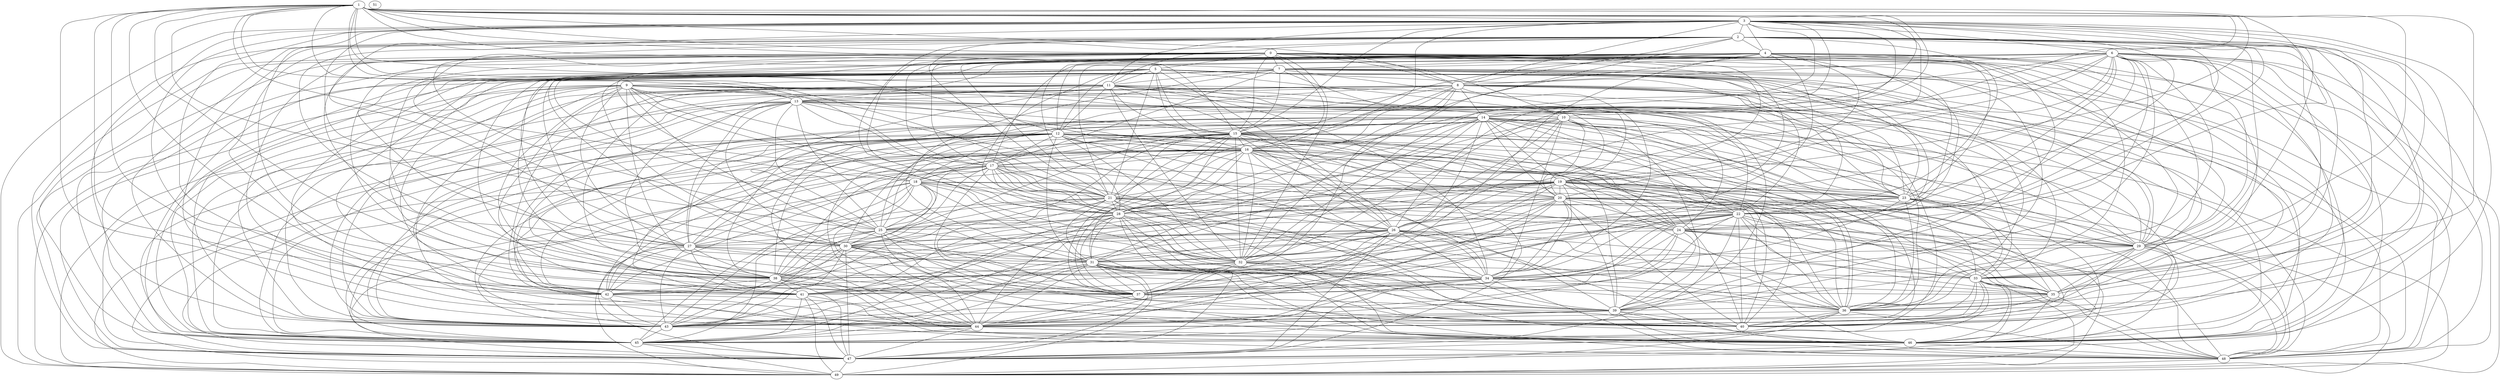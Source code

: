 strict graph {
  1 -- 0
  1 -- 3
  1 -- 7
  1 -- 8
  1 -- 11
  1 -- 12
  1 -- 13
  1 -- 14
  1 -- 15
  1 -- 17
  1 -- 18
  1 -- 19
  1 -- 21
  1 -- 22
  1 -- 26
  1 -- 29
  1 -- 31
  1 -- 32
  1 -- 33
  1 -- 37
  1 -- 38
  1 -- 41
  1 -- 42
  1 -- 44
  0 -- 5
  0 -- 7
  0 -- 8
  0 -- 10
  0 -- 15
  0 -- 16
  0 -- 17
  0 -- 18
  0 -- 19
  0 -- 20
  0 -- 24
  0 -- 27
  0 -- 28
  0 -- 29
  0 -- 30
  0 -- 32
  0 -- 33
  0 -- 37
  0 -- 39
  0 -- 44
  0 -- 45
  0 -- 46
  0 -- 47
  0 -- 48
  0 -- 49
  3 -- 2
  3 -- 4
  3 -- 6
  3 -- 8
  3 -- 10
  3 -- 11
  3 -- 14
  3 -- 15
  3 -- 16
  3 -- 22
  3 -- 23
  3 -- 25
  3 -- 26
  3 -- 29
  3 -- 30
  3 -- 32
  3 -- 33
  3 -- 35
  3 -- 36
  3 -- 38
  3 -- 41
  3 -- 42
  3 -- 43
  3 -- 46
  3 -- 49
  2 -- 4
  2 -- 8
  2 -- 11
  2 -- 21
  2 -- 22
  2 -- 25
  2 -- 28
  2 -- 29
  2 -- 32
  2 -- 33
  2 -- 34
  2 -- 36
  2 -- 37
  2 -- 39
  2 -- 40
  2 -- 41
  2 -- 43
  2 -- 44
  2 -- 47
  2 -- 48
  4 -- 7
  4 -- 12
  4 -- 15
  4 -- 16
  4 -- 17
  4 -- 19
  4 -- 21
  4 -- 22
  4 -- 23
  4 -- 27
  4 -- 28
  4 -- 29
  4 -- 33
  4 -- 34
  4 -- 37
  4 -- 38
  4 -- 39
  4 -- 44
  4 -- 45
  4 -- 46
  5 -- 11
  5 -- 12
  5 -- 15
  5 -- 16
  5 -- 20
  5 -- 21
  5 -- 22
  5 -- 23
  5 -- 26
  5 -- 28
  5 -- 35
  5 -- 36
  5 -- 38
  5 -- 39
  5 -- 42
  5 -- 43
  5 -- 44
  5 -- 45
  5 -- 47
  5 -- 48
  6 -- 7
  6 -- 8
  6 -- 13
  6 -- 14
  6 -- 17
  6 -- 19
  6 -- 20
  6 -- 21
  6 -- 22
  6 -- 24
  6 -- 26
  6 -- 27
  6 -- 28
  6 -- 29
  6 -- 30
  6 -- 34
  6 -- 36
  6 -- 37
  6 -- 38
  6 -- 39
  6 -- 44
  6 -- 45
  6 -- 46
  6 -- 47
  6 -- 48
  6 -- 49
  7 -- 9
  7 -- 10
  7 -- 11
  7 -- 15
  7 -- 17
  7 -- 19
  7 -- 22
  7 -- 23
  7 -- 24
  7 -- 25
  7 -- 27
  7 -- 29
  7 -- 30
  7 -- 31
  7 -- 35
  7 -- 37
  7 -- 45
  7 -- 46
  7 -- 48
  7 -- 49
  8 -- 13
  8 -- 14
  8 -- 15
  8 -- 16
  8 -- 18
  8 -- 21
  8 -- 23
  8 -- 25
  8 -- 29
  8 -- 34
  8 -- 36
  8 -- 37
  8 -- 38
  8 -- 43
  8 -- 45
  8 -- 46
  8 -- 47
  8 -- 48
  9 -- 13
  9 -- 16
  9 -- 21
  9 -- 23
  9 -- 24
  9 -- 27
  9 -- 28
  9 -- 29
  9 -- 31
  9 -- 32
  9 -- 33
  9 -- 37
  9 -- 38
  9 -- 41
  9 -- 42
  9 -- 43
  9 -- 45
  9 -- 46
  9 -- 47
  9 -- 49
  10 -- 12
  10 -- 18
  10 -- 20
  10 -- 23
  10 -- 26
  10 -- 28
  10 -- 29
  10 -- 31
  10 -- 32
  10 -- 33
  10 -- 34
  10 -- 36
  10 -- 38
  10 -- 39
  10 -- 40
  10 -- 43
  11 -- 12
  11 -- 13
  11 -- 15
  11 -- 23
  11 -- 25
  11 -- 26
  11 -- 29
  11 -- 32
  11 -- 34
  11 -- 36
  11 -- 38
  11 -- 39
  11 -- 41
  11 -- 42
  11 -- 43
  11 -- 45
  11 -- 48
  12 -- 16
  12 -- 17
  12 -- 20
  12 -- 22
  12 -- 27
  12 -- 30
  12 -- 31
  12 -- 32
  12 -- 33
  12 -- 34
  12 -- 36
  12 -- 38
  12 -- 39
  12 -- 40
  12 -- 41
  12 -- 42
  12 -- 43
  12 -- 44
  12 -- 45
  12 -- 46
  12 -- 47
  12 -- 48
  12 -- 49
  13 -- 14
  13 -- 15
  13 -- 16
  13 -- 21
  13 -- 22
  13 -- 25
  13 -- 26
  13 -- 27
  13 -- 29
  13 -- 30
  13 -- 31
  13 -- 42
  13 -- 43
  13 -- 44
  13 -- 45
  13 -- 47
  14 -- 15
  14 -- 16
  14 -- 19
  14 -- 20
  14 -- 22
  14 -- 23
  14 -- 24
  14 -- 27
  14 -- 28
  14 -- 29
  14 -- 30
  14 -- 31
  14 -- 32
  14 -- 36
  14 -- 37
  14 -- 40
  14 -- 41
  14 -- 42
  14 -- 44
  14 -- 49
  15 -- 16
  15 -- 17
  15 -- 20
  15 -- 21
  15 -- 23
  15 -- 25
  15 -- 26
  15 -- 28
  15 -- 30
  15 -- 31
  15 -- 32
  15 -- 33
  15 -- 36
  15 -- 37
  15 -- 39
  15 -- 40
  15 -- 42
  15 -- 43
  15 -- 44
  15 -- 47
  16 -- 17
  16 -- 18
  16 -- 19
  16 -- 20
  16 -- 21
  16 -- 22
  16 -- 23
  16 -- 24
  16 -- 26
  16 -- 27
  16 -- 28
  16 -- 32
  16 -- 34
  16 -- 36
  16 -- 37
  16 -- 38
  16 -- 40
  16 -- 42
  16 -- 43
  16 -- 45
  17 -- 18
  17 -- 19
  17 -- 21
  17 -- 24
  17 -- 25
  17 -- 26
  17 -- 27
  17 -- 28
  17 -- 32
  17 -- 34
  17 -- 37
  17 -- 38
  17 -- 39
  17 -- 42
  17 -- 47
  17 -- 49
  18 -- 21
  18 -- 23
  18 -- 25
  18 -- 29
  18 -- 30
  18 -- 32
  18 -- 34
  18 -- 36
  18 -- 38
  18 -- 43
  18 -- 44
  18 -- 45
  18 -- 47
  19 -- 20
  19 -- 21
  19 -- 23
  19 -- 24
  19 -- 25
  19 -- 26
  19 -- 28
  19 -- 29
  19 -- 31
  19 -- 33
  19 -- 34
  19 -- 35
  19 -- 36
  19 -- 38
  19 -- 40
  19 -- 41
  19 -- 43
  19 -- 44
  19 -- 48
  20 -- 22
  20 -- 24
  20 -- 25
  20 -- 29
  20 -- 30
  20 -- 31
  20 -- 34
  20 -- 35
  20 -- 37
  20 -- 39
  20 -- 40
  20 -- 41
  20 -- 44
  20 -- 49
  21 -- 24
  21 -- 25
  21 -- 27
  21 -- 28
  21 -- 29
  21 -- 31
  21 -- 32
  21 -- 35
  21 -- 37
  21 -- 40
  21 -- 42
  21 -- 45
  21 -- 46
  22 -- 24
  22 -- 25
  22 -- 31
  22 -- 32
  22 -- 33
  22 -- 34
  22 -- 35
  22 -- 36
  22 -- 37
  22 -- 38
  22 -- 40
  22 -- 41
  22 -- 43
  22 -- 46
  22 -- 47
  23 -- 28
  23 -- 34
  23 -- 35
  23 -- 36
  23 -- 38
  23 -- 41
  23 -- 46
  23 -- 48
  23 -- 49
  24 -- 29
  24 -- 30
  24 -- 33
  24 -- 35
  24 -- 37
  24 -- 39
  24 -- 41
  24 -- 44
  24 -- 48
  25 -- 27
  25 -- 30
  25 -- 34
  25 -- 40
  25 -- 43
  25 -- 44
  25 -- 45
  25 -- 46
  26 -- 27
  26 -- 31
  26 -- 33
  26 -- 34
  26 -- 35
  26 -- 36
  26 -- 37
  26 -- 38
  26 -- 39
  26 -- 43
  26 -- 44
  26 -- 45
  26 -- 47
  26 -- 48
  27 -- 31
  27 -- 34
  27 -- 35
  27 -- 41
  27 -- 42
  27 -- 43
  27 -- 46
  27 -- 49
  28 -- 31
  28 -- 32
  28 -- 37
  28 -- 38
  28 -- 39
  28 -- 40
  28 -- 41
  28 -- 43
  28 -- 45
  28 -- 46
  28 -- 47
  29 -- 32
  29 -- 33
  29 -- 35
  29 -- 36
  29 -- 40
  29 -- 44
  29 -- 46
  29 -- 48
  30 -- 31
  30 -- 37
  30 -- 38
  30 -- 39
  30 -- 40
  30 -- 42
  30 -- 43
  30 -- 46
  30 -- 47
  31 -- 34
  31 -- 36
  31 -- 37
  31 -- 39
  31 -- 40
  31 -- 43
  31 -- 44
  31 -- 45
  31 -- 46
  31 -- 47
  31 -- 48
  31 -- 49
  32 -- 33
  32 -- 37
  32 -- 38
  32 -- 39
  32 -- 42
  32 -- 44
  32 -- 46
  33 -- 35
  33 -- 40
  33 -- 43
  33 -- 44
  33 -- 45
  33 -- 46
  33 -- 47
  33 -- 48
  33 -- 49
  34 -- 35
  34 -- 36
  34 -- 37
  34 -- 43
  34 -- 44
  34 -- 45
  34 -- 47
  34 -- 48
  35 -- 36
  35 -- 43
  35 -- 46
  35 -- 48
  36 -- 40
  36 -- 43
  36 -- 45
  36 -- 48
  36 -- 49
  37 -- 39
  37 -- 44
  38 -- 40
  38 -- 41
  38 -- 42
  38 -- 43
  38 -- 46
  38 -- 47
  39 -- 40
  39 -- 43
  39 -- 44
  39 -- 45
  39 -- 46
  39 -- 48
  41 -- 44
  41 -- 45
  41 -- 47
  41 -- 49
  42 -- 43
  42 -- 44
  42 -- 48
  43 -- 45
  43 -- 46
  44 -- 45
  44 -- 46
  44 -- 47
  45 -- 47
  45 -- 49
  46 -- 47
  46 -- 48
  47 -- 49
  48 -- 49
  51
}